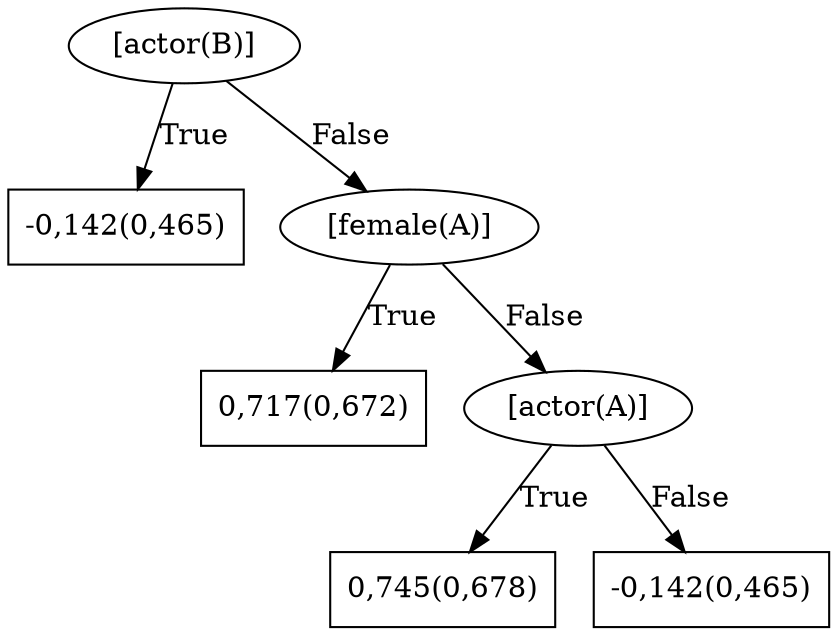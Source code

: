 digraph G{ 
1[label = "[actor(B)]"];
1 -> 2[label="True"];
1 -> 3[label="False"];
2[shape = box,label = "-0,142(0,465)"];
3[label = "[female(A)]"];
3 -> 4[label="True"];
3 -> 5[label="False"];
4[shape = box,label = "0,717(0,672)"];
5[label = "[actor(A)]"];
5 -> 6[label="True"];
5 -> 7[label="False"];
6[shape = box,label = "0,745(0,678)"];
7[shape = box,label = "-0,142(0,465)"];
}
